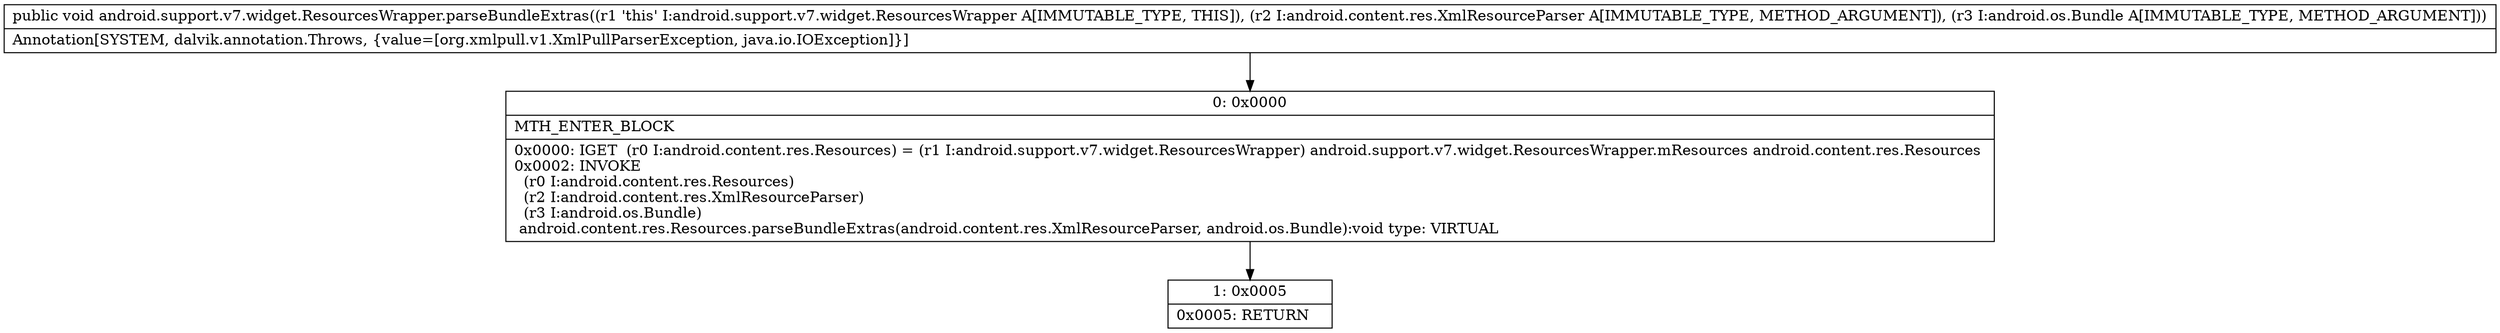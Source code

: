 digraph "CFG forandroid.support.v7.widget.ResourcesWrapper.parseBundleExtras(Landroid\/content\/res\/XmlResourceParser;Landroid\/os\/Bundle;)V" {
Node_0 [shape=record,label="{0\:\ 0x0000|MTH_ENTER_BLOCK\l|0x0000: IGET  (r0 I:android.content.res.Resources) = (r1 I:android.support.v7.widget.ResourcesWrapper) android.support.v7.widget.ResourcesWrapper.mResources android.content.res.Resources \l0x0002: INVOKE  \l  (r0 I:android.content.res.Resources)\l  (r2 I:android.content.res.XmlResourceParser)\l  (r3 I:android.os.Bundle)\l android.content.res.Resources.parseBundleExtras(android.content.res.XmlResourceParser, android.os.Bundle):void type: VIRTUAL \l}"];
Node_1 [shape=record,label="{1\:\ 0x0005|0x0005: RETURN   \l}"];
MethodNode[shape=record,label="{public void android.support.v7.widget.ResourcesWrapper.parseBundleExtras((r1 'this' I:android.support.v7.widget.ResourcesWrapper A[IMMUTABLE_TYPE, THIS]), (r2 I:android.content.res.XmlResourceParser A[IMMUTABLE_TYPE, METHOD_ARGUMENT]), (r3 I:android.os.Bundle A[IMMUTABLE_TYPE, METHOD_ARGUMENT]))  | Annotation[SYSTEM, dalvik.annotation.Throws, \{value=[org.xmlpull.v1.XmlPullParserException, java.io.IOException]\}]\l}"];
MethodNode -> Node_0;
Node_0 -> Node_1;
}

